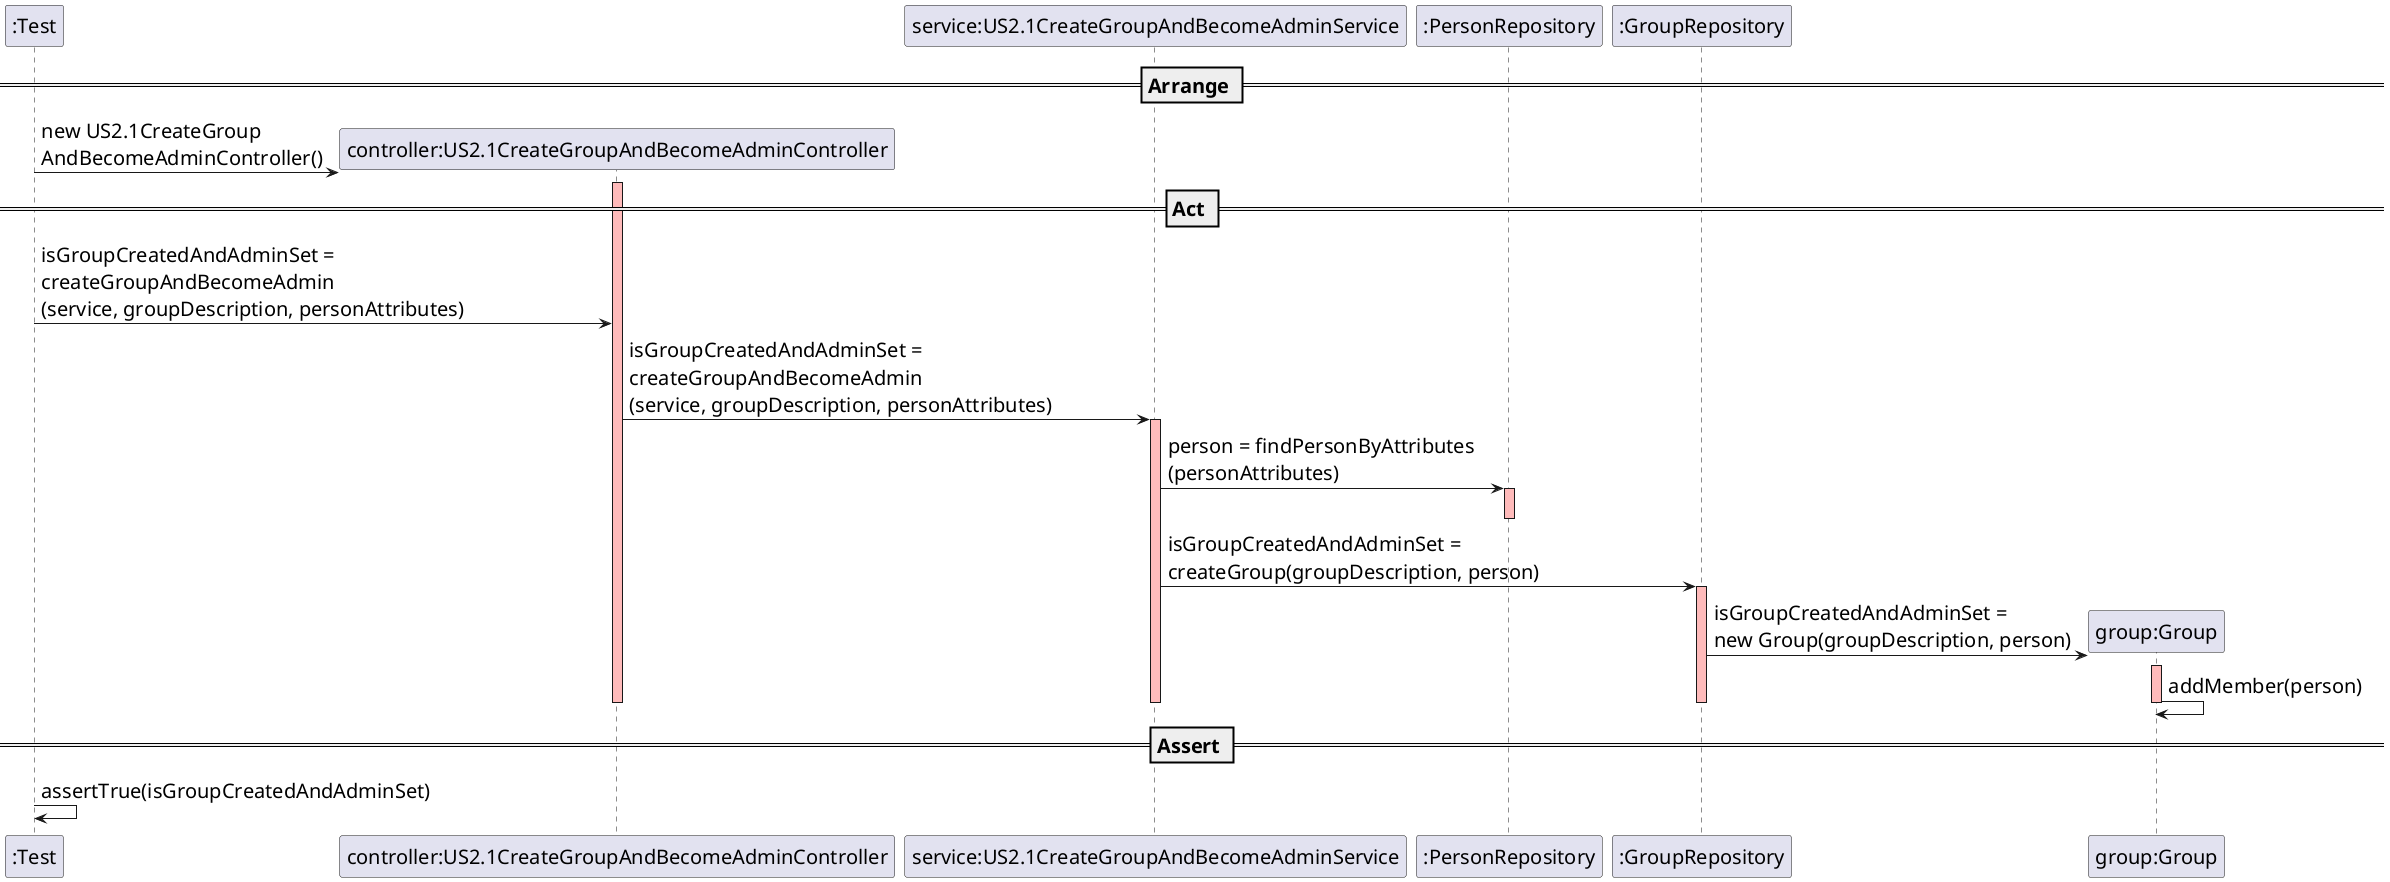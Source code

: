@startuml
skinparam DefaultFontSize 20
create ":Test"

== Arrange ==

create "controller:US2.1CreateGroupAndBecomeAdminController"
":Test" -> "controller:US2.1CreateGroupAndBecomeAdminController" : new US2.1CreateGroup\nAndBecomeAdminController()
activate "controller:US2.1CreateGroupAndBecomeAdminController" #FFBBBB

participant "service:US2.1CreateGroupAndBecomeAdminService"
participant ":PersonRepository"
participant ":GroupRepository"

== Act ==

":Test" -> "controller:US2.1CreateGroupAndBecomeAdminController" : isGroupCreatedAndAdminSet = \ncreateGroupAndBecomeAdmin\n(service, groupDescription, personAttributes)

"controller:US2.1CreateGroupAndBecomeAdminController" -> "service:US2.1CreateGroupAndBecomeAdminService": isGroupCreatedAndAdminSet = \ncreateGroupAndBecomeAdmin\n(service, groupDescription, personAttributes)
activate "service:US2.1CreateGroupAndBecomeAdminService" #FFBBBB

"service:US2.1CreateGroupAndBecomeAdminService" -> ":PersonRepository" : person = findPersonByAttributes\n(personAttributes)
activate ":PersonRepository" #FFBBBB
deactivate ":PersonRepository"

"service:US2.1CreateGroupAndBecomeAdminService" -> ":GroupRepository" : isGroupCreatedAndAdminSet = \ncreateGroup(groupDescription, person)
activate ":GroupRepository" #FFBBBB

create "group:Group"
":GroupRepository" -> "group:Group" : isGroupCreatedAndAdminSet =\nnew Group(groupDescription, person)
activate "group:Group" #FFBBBB
"group:Group" -> "group:Group" : addMember(person)

deactivate "group:Group"
deactivate ":GroupRepository"
deactivate ":PersonRepository"
deactivate "service:US2.1CreateGroupAndBecomeAdminService"
deactivate "controller:US2.1CreateGroupAndBecomeAdminController"

== Assert ==

":Test" -> ":Test" : assertTrue(isGroupCreatedAndAdminSet)

@enduml